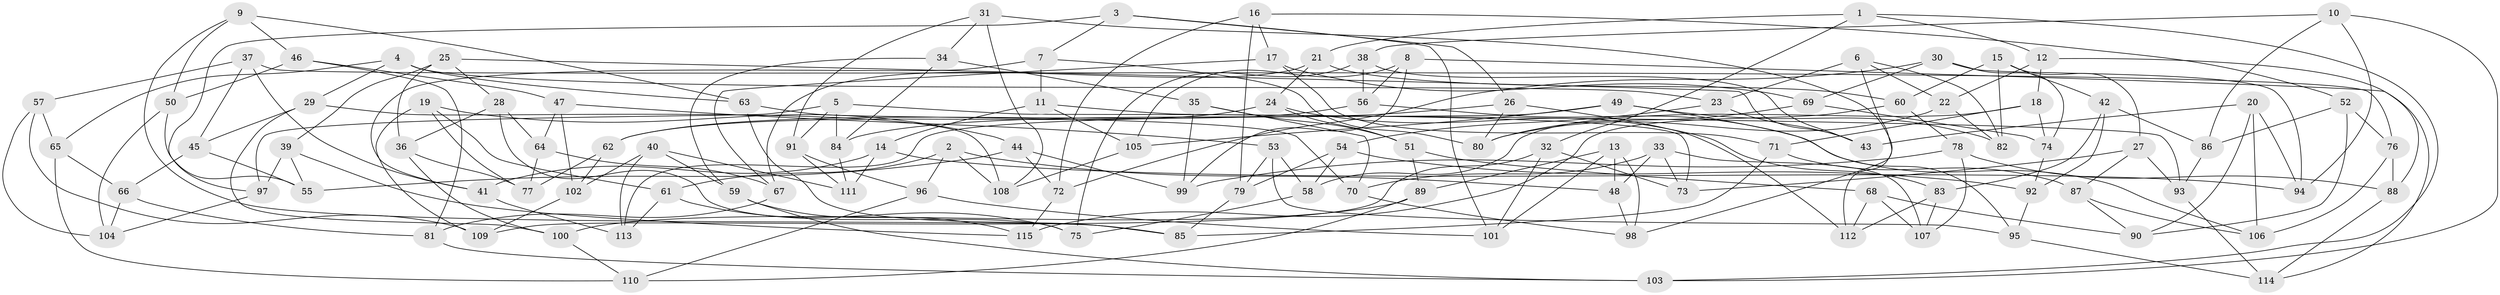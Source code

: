 // coarse degree distribution, {6: 0.5714285714285714, 5: 0.07142857142857142, 4: 0.34285714285714286, 3: 0.014285714285714285}
// Generated by graph-tools (version 1.1) at 2025/52/02/27/25 19:52:27]
// undirected, 115 vertices, 230 edges
graph export_dot {
graph [start="1"]
  node [color=gray90,style=filled];
  1;
  2;
  3;
  4;
  5;
  6;
  7;
  8;
  9;
  10;
  11;
  12;
  13;
  14;
  15;
  16;
  17;
  18;
  19;
  20;
  21;
  22;
  23;
  24;
  25;
  26;
  27;
  28;
  29;
  30;
  31;
  32;
  33;
  34;
  35;
  36;
  37;
  38;
  39;
  40;
  41;
  42;
  43;
  44;
  45;
  46;
  47;
  48;
  49;
  50;
  51;
  52;
  53;
  54;
  55;
  56;
  57;
  58;
  59;
  60;
  61;
  62;
  63;
  64;
  65;
  66;
  67;
  68;
  69;
  70;
  71;
  72;
  73;
  74;
  75;
  76;
  77;
  78;
  79;
  80;
  81;
  82;
  83;
  84;
  85;
  86;
  87;
  88;
  89;
  90;
  91;
  92;
  93;
  94;
  95;
  96;
  97;
  98;
  99;
  100;
  101;
  102;
  103;
  104;
  105;
  106;
  107;
  108;
  109;
  110;
  111;
  112;
  113;
  114;
  115;
  1 -- 103;
  1 -- 32;
  1 -- 12;
  1 -- 21;
  2 -- 96;
  2 -- 108;
  2 -- 61;
  2 -- 48;
  3 -- 26;
  3 -- 101;
  3 -- 7;
  3 -- 97;
  4 -- 23;
  4 -- 63;
  4 -- 65;
  4 -- 29;
  5 -- 73;
  5 -- 97;
  5 -- 84;
  5 -- 91;
  6 -- 22;
  6 -- 82;
  6 -- 98;
  6 -- 23;
  7 -- 41;
  7 -- 80;
  7 -- 11;
  8 -- 56;
  8 -- 105;
  8 -- 99;
  8 -- 114;
  9 -- 85;
  9 -- 50;
  9 -- 63;
  9 -- 46;
  10 -- 103;
  10 -- 38;
  10 -- 94;
  10 -- 86;
  11 -- 14;
  11 -- 105;
  11 -- 93;
  12 -- 18;
  12 -- 88;
  12 -- 22;
  13 -- 89;
  13 -- 98;
  13 -- 48;
  13 -- 101;
  14 -- 111;
  14 -- 94;
  14 -- 41;
  15 -- 42;
  15 -- 82;
  15 -- 60;
  15 -- 27;
  16 -- 17;
  16 -- 79;
  16 -- 72;
  16 -- 52;
  17 -- 67;
  17 -- 71;
  17 -- 69;
  18 -- 58;
  18 -- 74;
  18 -- 71;
  19 -- 61;
  19 -- 109;
  19 -- 77;
  19 -- 44;
  20 -- 94;
  20 -- 90;
  20 -- 43;
  20 -- 106;
  21 -- 60;
  21 -- 24;
  21 -- 67;
  22 -- 80;
  22 -- 82;
  23 -- 43;
  23 -- 54;
  24 -- 62;
  24 -- 83;
  24 -- 51;
  25 -- 43;
  25 -- 36;
  25 -- 39;
  25 -- 28;
  26 -- 112;
  26 -- 80;
  26 -- 84;
  27 -- 87;
  27 -- 73;
  27 -- 93;
  28 -- 64;
  28 -- 75;
  28 -- 36;
  29 -- 100;
  29 -- 45;
  29 -- 108;
  30 -- 69;
  30 -- 74;
  30 -- 72;
  30 -- 94;
  31 -- 91;
  31 -- 34;
  31 -- 108;
  31 -- 112;
  32 -- 73;
  32 -- 101;
  32 -- 109;
  33 -- 107;
  33 -- 70;
  33 -- 48;
  33 -- 73;
  34 -- 35;
  34 -- 84;
  34 -- 59;
  35 -- 51;
  35 -- 70;
  35 -- 99;
  36 -- 77;
  36 -- 100;
  37 -- 41;
  37 -- 45;
  37 -- 57;
  37 -- 76;
  38 -- 75;
  38 -- 43;
  38 -- 56;
  39 -- 97;
  39 -- 115;
  39 -- 55;
  40 -- 113;
  40 -- 102;
  40 -- 111;
  40 -- 59;
  41 -- 113;
  42 -- 83;
  42 -- 92;
  42 -- 86;
  44 -- 55;
  44 -- 99;
  44 -- 72;
  45 -- 55;
  45 -- 66;
  46 -- 81;
  46 -- 47;
  46 -- 50;
  47 -- 64;
  47 -- 102;
  47 -- 53;
  48 -- 98;
  49 -- 105;
  49 -- 82;
  49 -- 95;
  49 -- 113;
  50 -- 104;
  50 -- 55;
  51 -- 68;
  51 -- 89;
  52 -- 76;
  52 -- 86;
  52 -- 90;
  53 -- 95;
  53 -- 79;
  53 -- 58;
  54 -- 79;
  54 -- 58;
  54 -- 92;
  56 -- 106;
  56 -- 62;
  57 -- 65;
  57 -- 104;
  57 -- 109;
  58 -- 75;
  59 -- 103;
  59 -- 115;
  60 -- 115;
  60 -- 78;
  61 -- 75;
  61 -- 113;
  62 -- 77;
  62 -- 102;
  63 -- 85;
  63 -- 70;
  64 -- 67;
  64 -- 77;
  65 -- 110;
  65 -- 66;
  66 -- 104;
  66 -- 81;
  67 -- 81;
  68 -- 107;
  68 -- 112;
  68 -- 90;
  69 -- 74;
  69 -- 80;
  70 -- 98;
  71 -- 87;
  71 -- 85;
  72 -- 115;
  74 -- 92;
  76 -- 106;
  76 -- 88;
  78 -- 107;
  78 -- 99;
  78 -- 88;
  79 -- 85;
  81 -- 103;
  83 -- 112;
  83 -- 107;
  84 -- 111;
  86 -- 93;
  87 -- 106;
  87 -- 90;
  88 -- 114;
  89 -- 110;
  89 -- 100;
  91 -- 111;
  91 -- 96;
  92 -- 95;
  93 -- 114;
  95 -- 114;
  96 -- 101;
  96 -- 110;
  97 -- 104;
  100 -- 110;
  102 -- 109;
  105 -- 108;
}
